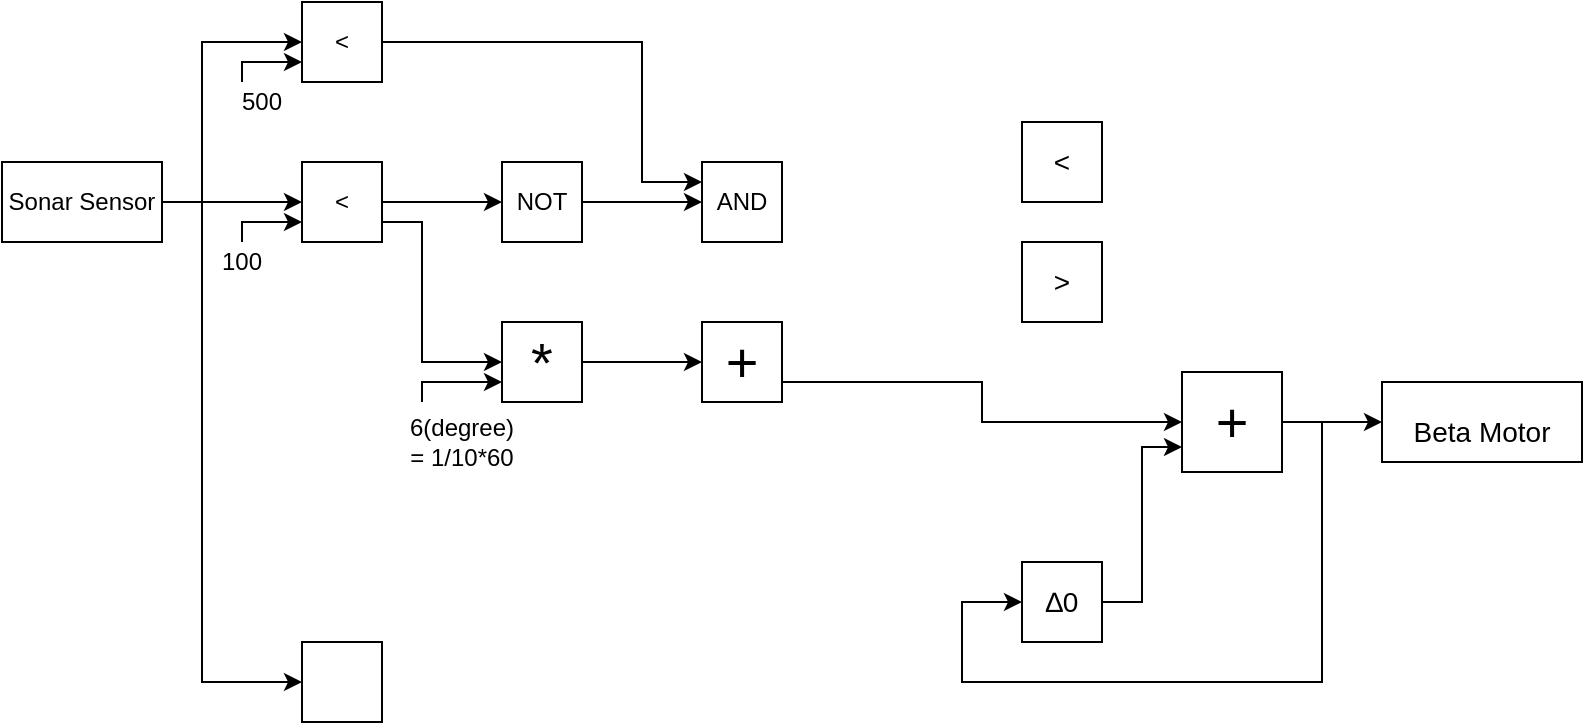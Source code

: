 <mxfile version="20.4.0" type="github">
  <diagram id="prtHgNgQTEPvFCAcTncT" name="Page-1">
    <mxGraphModel dx="669" dy="494" grid="1" gridSize="10" guides="1" tooltips="1" connect="1" arrows="1" fold="1" page="1" pageScale="1" pageWidth="827" pageHeight="1169" math="0" shadow="0">
      <root>
        <mxCell id="0" />
        <mxCell id="1" parent="0" />
        <mxCell id="y_T5idMOT0A7nUmHkaDO-1" value="Sonar Sensor" style="rounded=0;whiteSpace=wrap;html=1;" vertex="1" parent="1">
          <mxGeometry x="10" y="240" width="80" height="40" as="geometry" />
        </mxCell>
        <mxCell id="y_T5idMOT0A7nUmHkaDO-2" value="&amp;lt;" style="rounded=0;whiteSpace=wrap;html=1;" vertex="1" parent="1">
          <mxGeometry x="160" y="240" width="40" height="40" as="geometry" />
        </mxCell>
        <mxCell id="y_T5idMOT0A7nUmHkaDO-3" value="&amp;lt;" style="rounded=0;whiteSpace=wrap;html=1;" vertex="1" parent="1">
          <mxGeometry x="160" y="160" width="40" height="40" as="geometry" />
        </mxCell>
        <mxCell id="y_T5idMOT0A7nUmHkaDO-4" value="" style="rounded=0;whiteSpace=wrap;html=1;" vertex="1" parent="1">
          <mxGeometry x="160" y="480" width="40" height="40" as="geometry" />
        </mxCell>
        <mxCell id="y_T5idMOT0A7nUmHkaDO-6" value="" style="endArrow=classic;html=1;rounded=0;exitX=1;exitY=0.5;exitDx=0;exitDy=0;entryX=0;entryY=0.5;entryDx=0;entryDy=0;" edge="1" parent="1" source="y_T5idMOT0A7nUmHkaDO-1" target="y_T5idMOT0A7nUmHkaDO-2">
          <mxGeometry width="50" height="50" relative="1" as="geometry">
            <mxPoint x="320" y="310" as="sourcePoint" />
            <mxPoint x="160" y="250" as="targetPoint" />
            <Array as="points">
              <mxPoint x="120" y="260" />
            </Array>
          </mxGeometry>
        </mxCell>
        <mxCell id="y_T5idMOT0A7nUmHkaDO-7" value="" style="endArrow=classic;html=1;rounded=0;exitX=0.5;exitY=0;exitDx=0;exitDy=0;" edge="1" parent="1" source="y_T5idMOT0A7nUmHkaDO-8">
          <mxGeometry width="50" height="50" relative="1" as="geometry">
            <mxPoint x="120" y="280" as="sourcePoint" />
            <mxPoint x="160" y="270" as="targetPoint" />
            <Array as="points">
              <mxPoint x="130" y="270" />
            </Array>
          </mxGeometry>
        </mxCell>
        <mxCell id="y_T5idMOT0A7nUmHkaDO-8" value="100" style="text;html=1;strokeColor=none;fillColor=none;align=center;verticalAlign=middle;whiteSpace=wrap;rounded=0;" vertex="1" parent="1">
          <mxGeometry x="110" y="280" width="40" height="20" as="geometry" />
        </mxCell>
        <mxCell id="y_T5idMOT0A7nUmHkaDO-9" value="" style="endArrow=classic;html=1;rounded=0;entryX=0;entryY=0.5;entryDx=0;entryDy=0;" edge="1" parent="1" target="y_T5idMOT0A7nUmHkaDO-3">
          <mxGeometry width="50" height="50" relative="1" as="geometry">
            <mxPoint x="110" y="260" as="sourcePoint" />
            <mxPoint x="370" y="260" as="targetPoint" />
            <Array as="points">
              <mxPoint x="110" y="180" />
            </Array>
          </mxGeometry>
        </mxCell>
        <mxCell id="y_T5idMOT0A7nUmHkaDO-10" value="500" style="text;html=1;strokeColor=none;fillColor=none;align=center;verticalAlign=middle;whiteSpace=wrap;rounded=0;" vertex="1" parent="1">
          <mxGeometry x="120" y="200" width="40" height="20" as="geometry" />
        </mxCell>
        <mxCell id="y_T5idMOT0A7nUmHkaDO-12" value="" style="endArrow=classic;html=1;rounded=0;entryX=0;entryY=0.75;entryDx=0;entryDy=0;exitX=0.25;exitY=0;exitDx=0;exitDy=0;" edge="1" parent="1" source="y_T5idMOT0A7nUmHkaDO-10" target="y_T5idMOT0A7nUmHkaDO-3">
          <mxGeometry width="50" height="50" relative="1" as="geometry">
            <mxPoint x="320" y="310" as="sourcePoint" />
            <mxPoint x="370" y="260" as="targetPoint" />
            <Array as="points">
              <mxPoint x="130" y="190" />
            </Array>
          </mxGeometry>
        </mxCell>
        <mxCell id="y_T5idMOT0A7nUmHkaDO-16" value="NOT" style="rounded=0;whiteSpace=wrap;html=1;" vertex="1" parent="1">
          <mxGeometry x="260" y="240" width="40" height="40" as="geometry" />
        </mxCell>
        <mxCell id="y_T5idMOT0A7nUmHkaDO-17" value="AND" style="rounded=0;whiteSpace=wrap;html=1;" vertex="1" parent="1">
          <mxGeometry x="360" y="240" width="40" height="40" as="geometry" />
        </mxCell>
        <mxCell id="y_T5idMOT0A7nUmHkaDO-18" value="" style="endArrow=classic;html=1;rounded=0;exitX=1;exitY=0.5;exitDx=0;exitDy=0;" edge="1" parent="1" source="y_T5idMOT0A7nUmHkaDO-2">
          <mxGeometry width="50" height="50" relative="1" as="geometry">
            <mxPoint x="320" y="310" as="sourcePoint" />
            <mxPoint x="260" y="260" as="targetPoint" />
          </mxGeometry>
        </mxCell>
        <mxCell id="y_T5idMOT0A7nUmHkaDO-19" value="" style="endArrow=classic;html=1;rounded=0;exitX=1;exitY=0.5;exitDx=0;exitDy=0;" edge="1" parent="1" source="y_T5idMOT0A7nUmHkaDO-16">
          <mxGeometry width="50" height="50" relative="1" as="geometry">
            <mxPoint x="320" y="310" as="sourcePoint" />
            <mxPoint x="360" y="260" as="targetPoint" />
          </mxGeometry>
        </mxCell>
        <mxCell id="y_T5idMOT0A7nUmHkaDO-20" value="" style="endArrow=classic;html=1;rounded=0;exitX=1;exitY=0.5;exitDx=0;exitDy=0;entryX=0;entryY=0.25;entryDx=0;entryDy=0;" edge="1" parent="1" source="y_T5idMOT0A7nUmHkaDO-3" target="y_T5idMOT0A7nUmHkaDO-17">
          <mxGeometry width="50" height="50" relative="1" as="geometry">
            <mxPoint x="320" y="310" as="sourcePoint" />
            <mxPoint x="370" y="260" as="targetPoint" />
            <Array as="points">
              <mxPoint x="330" y="180" />
              <mxPoint x="330" y="250" />
            </Array>
          </mxGeometry>
        </mxCell>
        <mxCell id="y_T5idMOT0A7nUmHkaDO-21" value="" style="endArrow=classic;html=1;rounded=0;entryX=0;entryY=0.5;entryDx=0;entryDy=0;" edge="1" parent="1" target="y_T5idMOT0A7nUmHkaDO-4">
          <mxGeometry width="50" height="50" relative="1" as="geometry">
            <mxPoint x="110" y="260" as="sourcePoint" />
            <mxPoint x="370" y="260" as="targetPoint" />
            <Array as="points">
              <mxPoint x="110" y="340" />
              <mxPoint x="110" y="500" />
            </Array>
          </mxGeometry>
        </mxCell>
        <mxCell id="y_T5idMOT0A7nUmHkaDO-26" value="&lt;font style=&quot;font-size: 28px;&quot;&gt;*&lt;/font&gt;" style="rounded=0;whiteSpace=wrap;html=1;" vertex="1" parent="1">
          <mxGeometry x="260" y="320" width="40" height="40" as="geometry" />
        </mxCell>
        <mxCell id="y_T5idMOT0A7nUmHkaDO-27" value="" style="endArrow=classic;html=1;rounded=0;fontSize=28;exitX=1;exitY=0.75;exitDx=0;exitDy=0;" edge="1" parent="1" source="y_T5idMOT0A7nUmHkaDO-2">
          <mxGeometry width="50" height="50" relative="1" as="geometry">
            <mxPoint x="360" y="400" as="sourcePoint" />
            <mxPoint x="260" y="340" as="targetPoint" />
            <Array as="points">
              <mxPoint x="220" y="270" />
              <mxPoint x="220" y="340" />
            </Array>
          </mxGeometry>
        </mxCell>
        <mxCell id="y_T5idMOT0A7nUmHkaDO-28" value="6(degree) = 1/10*60" style="text;html=1;strokeColor=none;fillColor=none;align=center;verticalAlign=middle;whiteSpace=wrap;rounded=0;" vertex="1" parent="1">
          <mxGeometry x="220" y="370" width="40" height="20" as="geometry" />
        </mxCell>
        <mxCell id="y_T5idMOT0A7nUmHkaDO-30" value="" style="endArrow=classic;html=1;rounded=0;fontSize=28;entryX=0;entryY=0.75;entryDx=0;entryDy=0;" edge="1" parent="1" target="y_T5idMOT0A7nUmHkaDO-26">
          <mxGeometry width="50" height="50" relative="1" as="geometry">
            <mxPoint x="220" y="360" as="sourcePoint" />
            <mxPoint x="410" y="330" as="targetPoint" />
            <Array as="points">
              <mxPoint x="220" y="350" />
            </Array>
          </mxGeometry>
        </mxCell>
        <mxCell id="y_T5idMOT0A7nUmHkaDO-43" style="edgeStyle=orthogonalEdgeStyle;rounded=0;orthogonalLoop=1;jettySize=auto;html=1;exitX=1;exitY=0.75;exitDx=0;exitDy=0;entryX=0;entryY=0.5;entryDx=0;entryDy=0;fontSize=14;" edge="1" parent="1" source="y_T5idMOT0A7nUmHkaDO-31" target="y_T5idMOT0A7nUmHkaDO-34">
          <mxGeometry relative="1" as="geometry" />
        </mxCell>
        <mxCell id="y_T5idMOT0A7nUmHkaDO-31" value="+" style="whiteSpace=wrap;html=1;aspect=fixed;fontSize=28;" vertex="1" parent="1">
          <mxGeometry x="360" y="320" width="40" height="40" as="geometry" />
        </mxCell>
        <mxCell id="y_T5idMOT0A7nUmHkaDO-32" value="" style="endArrow=classic;html=1;rounded=0;fontSize=28;exitX=1;exitY=0.5;exitDx=0;exitDy=0;entryX=0;entryY=0.5;entryDx=0;entryDy=0;" edge="1" parent="1" source="y_T5idMOT0A7nUmHkaDO-26" target="y_T5idMOT0A7nUmHkaDO-31">
          <mxGeometry width="50" height="50" relative="1" as="geometry">
            <mxPoint x="360" y="380" as="sourcePoint" />
            <mxPoint x="410" y="330" as="targetPoint" />
          </mxGeometry>
        </mxCell>
        <mxCell id="y_T5idMOT0A7nUmHkaDO-34" value="+" style="whiteSpace=wrap;html=1;aspect=fixed;fontSize=28;" vertex="1" parent="1">
          <mxGeometry x="600" y="345" width="50" height="50" as="geometry" />
        </mxCell>
        <mxCell id="y_T5idMOT0A7nUmHkaDO-36" value="&lt;font style=&quot;font-size: 14px;&quot;&gt;Beta Motor&lt;/font&gt;" style="rounded=0;whiteSpace=wrap;html=1;fontSize=28;" vertex="1" parent="1">
          <mxGeometry x="700" y="350" width="100" height="40" as="geometry" />
        </mxCell>
        <mxCell id="y_T5idMOT0A7nUmHkaDO-37" value="" style="endArrow=classic;html=1;rounded=0;fontSize=14;exitX=1;exitY=0.5;exitDx=0;exitDy=0;entryX=0;entryY=0.5;entryDx=0;entryDy=0;" edge="1" parent="1" source="y_T5idMOT0A7nUmHkaDO-34" target="y_T5idMOT0A7nUmHkaDO-36">
          <mxGeometry width="50" height="50" relative="1" as="geometry">
            <mxPoint x="520" y="380" as="sourcePoint" />
            <mxPoint x="570" y="330" as="targetPoint" />
          </mxGeometry>
        </mxCell>
        <mxCell id="y_T5idMOT0A7nUmHkaDO-39" value="" style="endArrow=classic;html=1;rounded=0;fontSize=14;entryX=0;entryY=0.5;entryDx=0;entryDy=0;" edge="1" parent="1">
          <mxGeometry width="50" height="50" relative="1" as="geometry">
            <mxPoint x="670" y="370" as="sourcePoint" />
            <mxPoint x="520" y="460" as="targetPoint" />
            <Array as="points">
              <mxPoint x="670" y="500" />
              <mxPoint x="490" y="500" />
              <mxPoint x="490" y="460" />
            </Array>
          </mxGeometry>
        </mxCell>
        <mxCell id="y_T5idMOT0A7nUmHkaDO-42" style="edgeStyle=orthogonalEdgeStyle;rounded=0;orthogonalLoop=1;jettySize=auto;html=1;exitX=1;exitY=0.5;exitDx=0;exitDy=0;entryX=0;entryY=0.75;entryDx=0;entryDy=0;fontSize=14;" edge="1" parent="1" source="y_T5idMOT0A7nUmHkaDO-40" target="y_T5idMOT0A7nUmHkaDO-34">
          <mxGeometry relative="1" as="geometry" />
        </mxCell>
        <mxCell id="y_T5idMOT0A7nUmHkaDO-40" value="∆0" style="whiteSpace=wrap;html=1;aspect=fixed;fontSize=14;" vertex="1" parent="1">
          <mxGeometry x="520" y="440" width="40" height="40" as="geometry" />
        </mxCell>
        <mxCell id="y_T5idMOT0A7nUmHkaDO-46" value="&amp;lt;" style="whiteSpace=wrap;html=1;aspect=fixed;fontSize=14;" vertex="1" parent="1">
          <mxGeometry x="520" y="220" width="40" height="40" as="geometry" />
        </mxCell>
        <mxCell id="y_T5idMOT0A7nUmHkaDO-47" value="&amp;gt;" style="whiteSpace=wrap;html=1;aspect=fixed;fontSize=14;" vertex="1" parent="1">
          <mxGeometry x="520" y="280" width="40" height="40" as="geometry" />
        </mxCell>
      </root>
    </mxGraphModel>
  </diagram>
</mxfile>
